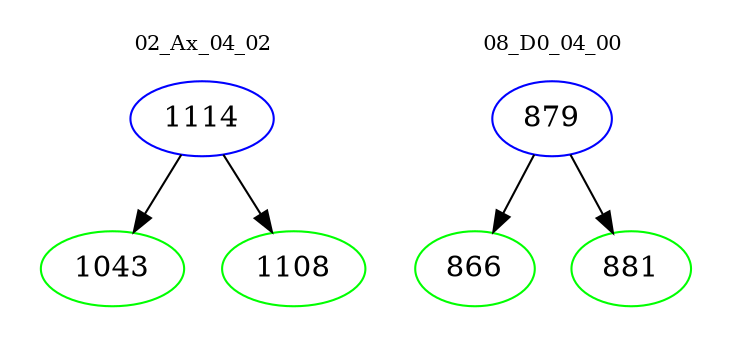 digraph{
subgraph cluster_0 {
color = white
label = "02_Ax_04_02";
fontsize=10;
T0_1114 [label="1114", color="blue"]
T0_1114 -> T0_1043 [color="black"]
T0_1043 [label="1043", color="green"]
T0_1114 -> T0_1108 [color="black"]
T0_1108 [label="1108", color="green"]
}
subgraph cluster_1 {
color = white
label = "08_D0_04_00";
fontsize=10;
T1_879 [label="879", color="blue"]
T1_879 -> T1_866 [color="black"]
T1_866 [label="866", color="green"]
T1_879 -> T1_881 [color="black"]
T1_881 [label="881", color="green"]
}
}
